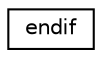 digraph "Graphical Class Hierarchy"
{
  edge [fontname="Helvetica",fontsize="10",labelfontname="Helvetica",labelfontsize="10"];
  node [fontname="Helvetica",fontsize="10",shape=record];
  rankdir="LR";
  Node1 [label="endif",height=0.2,width=0.4,color="black", fillcolor="white", style="filled",URL="$structendif.html",tooltip="*/ "];
}
